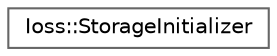 digraph "Graphical Class Hierarchy"
{
 // INTERACTIVE_SVG=YES
 // LATEX_PDF_SIZE
  bgcolor="transparent";
  edge [fontname=Helvetica,fontsize=10,labelfontname=Helvetica,labelfontsize=10];
  node [fontname=Helvetica,fontsize=10,shape=box,height=0.2,width=0.4];
  rankdir="LR";
  Node0 [id="Node000000",label="Ioss::StorageInitializer",height=0.2,width=0.4,color="grey40", fillcolor="white", style="filled",URL="$classIoss_1_1StorageInitializer.html",tooltip=" "];
}
